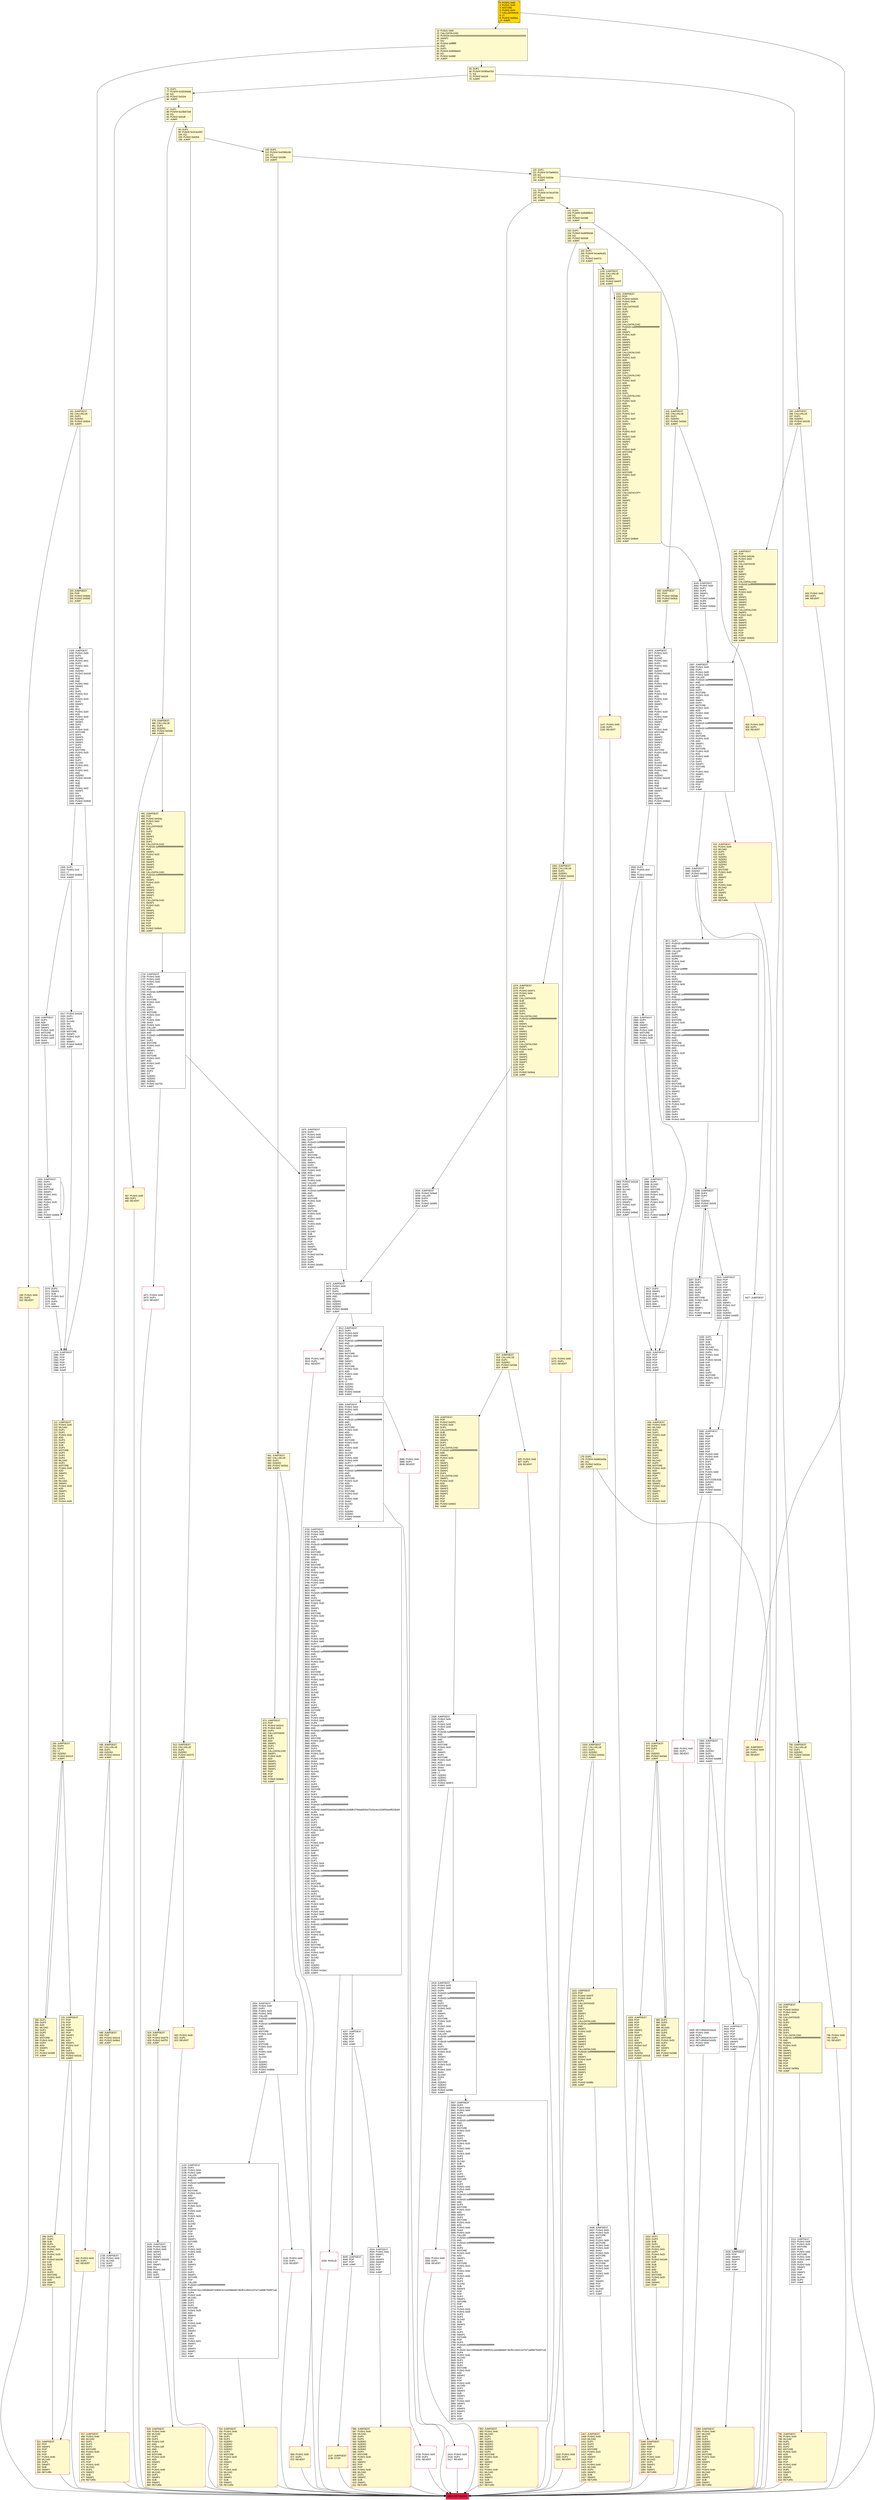 digraph G {
bgcolor=transparent rankdir=UD;
node [shape=box style=filled color=black fillcolor=white fontname=arial fontcolor=black];
1587 [label="1587: JUMPDEST\l1588: PUSH1 0x00\l1590: DUP2\l1591: PUSH1 0x05\l1593: PUSH1 0x00\l1595: CALLER\l1596: PUSH20 0xffffffffffffffffffffffffffffffffffffffff\l1617: AND\l1618: PUSH20 0xffffffffffffffffffffffffffffffffffffffff\l1639: AND\l1640: DUP2\l1641: MSTORE\l1642: PUSH1 0x20\l1644: ADD\l1645: SWAP1\l1646: DUP2\l1647: MSTORE\l1648: PUSH1 0x20\l1650: ADD\l1651: PUSH1 0x00\l1653: SHA3\l1654: PUSH1 0x00\l1656: DUP6\l1657: PUSH20 0xffffffffffffffffffffffffffffffffffffffff\l1678: AND\l1679: PUSH20 0xffffffffffffffffffffffffffffffffffffffff\l1700: AND\l1701: DUP2\l1702: MSTORE\l1703: PUSH1 0x20\l1705: ADD\l1706: SWAP1\l1707: DUP2\l1708: MSTORE\l1709: PUSH1 0x20\l1711: ADD\l1712: PUSH1 0x00\l1714: SHA3\l1715: DUP2\l1716: SWAP1\l1717: SSTORE\l1718: POP\l1719: PUSH1 0x01\l1721: SWAP1\l1722: POP\l1723: SWAP3\l1724: SWAP2\l1725: POP\l1726: POP\l1727: JUMP\l" ];
3335 [label="3335: DUP1\l3336: DUP3\l3337: SUB\l3338: DUP1\l3339: MLOAD\l3340: PUSH1 0x01\l3342: DUP4\l3343: PUSH1 0x20\l3345: SUB\l3346: PUSH2 0x0100\l3349: EXP\l3350: SUB\l3351: NOT\l3352: AND\l3353: DUP2\l3354: MSTORE\l3355: PUSH1 0x20\l3357: ADD\l3358: SWAP2\l3359: POP\l" ];
203 [label="203: JUMPDEST\l204: POP\l205: PUSH2 0x00d4\l208: PUSH2 0x0595\l211: JUMP\l" fillcolor=lemonchiffon ];
258 [label="258: DUP1\l259: DUP3\l260: ADD\l261: MLOAD\l262: DUP2\l263: DUP5\l264: ADD\l265: MSTORE\l266: PUSH1 0x20\l268: DUP2\l269: ADD\l270: SWAP1\l271: POP\l272: PUSH2 0x00f9\l275: JUMP\l" fillcolor=lemonchiffon ];
3508 [label="3508: PUSH1 0x00\l3510: DUP1\l3511: REVERT\l" shape=Msquare color=crimson ];
3473 [label="3473: JUMPDEST\l3474: PUSH1 0x00\l3476: DUP1\l3477: DUP4\l3478: PUSH20 0xffffffffffffffffffffffffffffffffffffffff\l3499: AND\l3500: EQ\l3501: ISZERO\l3502: ISZERO\l3503: ISZERO\l3504: PUSH2 0x0db8\l3507: JUMPI\l" ];
1536 [label="1536: JUMPDEST\l1537: DUP3\l1538: ADD\l1539: SWAP2\l1540: SWAP1\l1541: PUSH1 0x00\l1543: MSTORE\l1544: PUSH1 0x20\l1546: PUSH1 0x00\l1548: SHA3\l1549: SWAP1\l" ];
1570 [label="1570: DUP3\l1571: SWAP1\l1572: SUB\l1573: PUSH1 0x1f\l1575: AND\l1576: DUP3\l1577: ADD\l1578: SWAP2\l" ];
939 [label="939: JUMPDEST\l940: PUSH1 0x40\l942: MLOAD\l943: DUP1\l944: DUP1\l945: PUSH1 0x20\l947: ADD\l948: DUP3\l949: DUP2\l950: SUB\l951: DUP3\l952: MSTORE\l953: DUP4\l954: DUP2\l955: DUP2\l956: MLOAD\l957: DUP2\l958: MSTORE\l959: PUSH1 0x20\l961: ADD\l962: SWAP2\l963: POP\l964: DUP1\l965: MLOAD\l966: SWAP1\l967: PUSH1 0x20\l969: ADD\l970: SWAP1\l971: DUP1\l972: DUP4\l973: DUP4\l974: PUSH1 0x00\l" fillcolor=lemonchiffon ];
3436 [label="3436: JUMPDEST\l3437: PUSH1 0x05\l3439: PUSH1 0x20\l3441: MSTORE\l3442: DUP2\l3443: PUSH1 0x00\l3445: MSTORE\l3446: PUSH1 0x40\l3448: PUSH1 0x00\l3450: SHA3\l3451: PUSH1 0x20\l3453: MSTORE\l3454: DUP1\l3455: PUSH1 0x00\l3457: MSTORE\l3458: PUSH1 0x40\l3460: PUSH1 0x00\l3462: SHA3\l3463: PUSH1 0x00\l3465: SWAP2\l3466: POP\l3467: SWAP2\l3468: POP\l3469: POP\l3470: SLOAD\l3471: DUP2\l3472: JUMP\l" ];
3360 [label="3360: JUMPDEST\l3361: POP\l3362: SWAP6\l3363: POP\l3364: POP\l3365: POP\l3366: POP\l3367: POP\l3368: POP\l3369: PUSH1 0x00\l3371: PUSH1 0x40\l3373: MLOAD\l3374: DUP1\l3375: DUP4\l3376: SUB\l3377: DUP2\l3378: PUSH1 0x00\l3380: DUP8\l3381: DUP1\l3382: EXTCODESIZE\l3383: ISZERO\l3384: DUP1\l3385: ISZERO\l3386: PUSH2 0x0d42\l3389: JUMPI\l" ];
444 [label="444: PUSH1 0x00\l446: DUP1\l447: REVERT\l" fillcolor=lemonchiffon shape=Msquare color=crimson ];
1579 [label="1579: JUMPDEST\l1580: POP\l1581: POP\l1582: POP\l1583: POP\l1584: POP\l1585: DUP2\l1586: JUMP\l" ];
1509 [label="1509: DUP1\l1510: PUSH1 0x1f\l1512: LT\l1513: PUSH2 0x0600\l1516: JUMPI\l" ];
3414 [label="3414: JUMPDEST\l3415: POP\l3416: POP\l3417: POP\l3418: POP\l3419: PUSH1 0x01\l3421: SWAP2\l3422: POP\l3423: PUSH2 0x0d64\l3426: JUMP\l" ];
4256 [label="4256: INVALID\l" shape=Msquare color=crimson ];
296 [label="296: DUP1\l297: DUP3\l298: SUB\l299: DUP1\l300: MLOAD\l301: PUSH1 0x01\l303: DUP4\l304: PUSH1 0x20\l306: SUB\l307: PUSH2 0x0100\l310: EXP\l311: SUB\l312: NOT\l313: AND\l314: DUP2\l315: MSTORE\l316: PUSH1 0x20\l318: ADD\l319: SWAP2\l320: POP\l" fillcolor=lemonchiffon ];
3065 [label="3065: JUMPDEST\l3066: ISZERO\l3067: PUSH2 0x0d63\l3070: JUMPI\l" ];
2997 [label="2997: JUMPDEST\l2998: DUP2\l2999: SLOAD\l3000: DUP2\l3001: MSTORE\l3002: SWAP1\l3003: PUSH1 0x01\l3005: ADD\l3006: SWAP1\l3007: PUSH1 0x20\l3009: ADD\l3010: DUP1\l3011: DUP4\l3012: GT\l3013: PUSH2 0x0bb5\l3016: JUMPI\l" ];
3728 [label="3728: PUSH1 0x00\l3730: DUP1\l3731: REVERT\l" shape=Msquare color=crimson ];
1310 [label="1310: JUMPDEST\l1311: CALLVALUE\l1312: DUP1\l1313: ISZERO\l1314: PUSH2 0x052a\l1317: JUMPI\l" fillcolor=lemonchiffon ];
191 [label="191: JUMPDEST\l192: CALLVALUE\l193: DUP1\l194: ISZERO\l195: PUSH2 0x00cb\l198: JUMPI\l" fillcolor=lemonchiffon ];
985 [label="985: DUP1\l986: DUP3\l987: ADD\l988: MLOAD\l989: DUP2\l990: DUP5\l991: ADD\l992: MSTORE\l993: PUSH1 0x20\l995: DUP2\l996: ADD\l997: SWAP1\l998: POP\l999: PUSH2 0x03d0\l1002: JUMP\l" fillcolor=lemonchiffon ];
1284 [label="1284: JUMPDEST\l1285: PUSH1 0x40\l1287: MLOAD\l1288: DUP1\l1289: DUP3\l1290: ISZERO\l1291: ISZERO\l1292: ISZERO\l1293: ISZERO\l1294: DUP2\l1295: MSTORE\l1296: PUSH1 0x20\l1298: ADD\l1299: SWAP2\l1300: POP\l1301: POP\l1302: PUSH1 0x40\l1304: MLOAD\l1305: DUP1\l1306: SWAP2\l1307: SUB\l1308: SWAP1\l1309: RETURN\l" fillcolor=lemonchiffon shape=Msquare color=crimson ];
669 [label="669: PUSH1 0x00\l671: DUP1\l672: REVERT\l" fillcolor=lemonchiffon shape=Msquare color=crimson ];
276 [label="276: JUMPDEST\l277: POP\l278: POP\l279: POP\l280: POP\l281: SWAP1\l282: POP\l283: SWAP1\l284: DUP2\l285: ADD\l286: SWAP1\l287: PUSH1 0x1f\l289: AND\l290: DUP1\l291: ISZERO\l292: PUSH2 0x0141\l295: JUMPI\l" fillcolor=lemonchiffon ];
926 [label="926: PUSH1 0x00\l928: DUP1\l929: REVERT\l" fillcolor=lemonchiffon shape=Msquare color=crimson ];
335 [label="335: JUMPDEST\l336: CALLVALUE\l337: DUP1\l338: ISZERO\l339: PUSH2 0x015b\l342: JUMPI\l" fillcolor=lemonchiffon ];
892 [label="892: JUMPDEST\l893: PUSH1 0x40\l895: MLOAD\l896: DUP1\l897: DUP3\l898: ISZERO\l899: ISZERO\l900: ISZERO\l901: ISZERO\l902: DUP2\l903: MSTORE\l904: PUSH1 0x20\l906: ADD\l907: SWAP2\l908: POP\l909: POP\l910: PUSH1 0x40\l912: MLOAD\l913: DUP1\l914: SWAP2\l915: SUB\l916: SWAP1\l917: RETURN\l" fillcolor=lemonchiffon shape=Msquare color=crimson ];
738 [label="738: PUSH1 0x00\l740: DUP1\l741: REVERT\l" fillcolor=lemonchiffon shape=Msquare color=crimson ];
487 [label="487: PUSH1 0x00\l489: DUP1\l490: REVERT\l" fillcolor=lemonchiffon shape=Msquare color=crimson ];
164 [label="164: DUP1\l165: PUSH4 0xcae9ca51\l170: EQ\l171: PUSH2 0x0473\l174: JUMPI\l" fillcolor=lemonchiffon ];
3732 [label="3732: JUMPDEST\l3733: PUSH1 0x04\l3735: PUSH1 0x00\l3737: DUP5\l3738: PUSH20 0xffffffffffffffffffffffffffffffffffffffff\l3759: AND\l3760: PUSH20 0xffffffffffffffffffffffffffffffffffffffff\l3781: AND\l3782: DUP2\l3783: MSTORE\l3784: PUSH1 0x20\l3786: ADD\l3787: SWAP1\l3788: DUP2\l3789: MSTORE\l3790: PUSH1 0x20\l3792: ADD\l3793: PUSH1 0x00\l3795: SHA3\l3796: SLOAD\l3797: PUSH1 0x04\l3799: PUSH1 0x00\l3801: DUP7\l3802: PUSH20 0xffffffffffffffffffffffffffffffffffffffff\l3823: AND\l3824: PUSH20 0xffffffffffffffffffffffffffffffffffffffff\l3845: AND\l3846: DUP2\l3847: MSTORE\l3848: PUSH1 0x20\l3850: ADD\l3851: SWAP1\l3852: DUP2\l3853: MSTORE\l3854: PUSH1 0x20\l3856: ADD\l3857: PUSH1 0x00\l3859: SHA3\l3860: SLOAD\l3861: ADD\l3862: SWAP1\l3863: POP\l3864: DUP2\l3865: PUSH1 0x04\l3867: PUSH1 0x00\l3869: DUP7\l3870: PUSH20 0xffffffffffffffffffffffffffffffffffffffff\l3891: AND\l3892: PUSH20 0xffffffffffffffffffffffffffffffffffffffff\l3913: AND\l3914: DUP2\l3915: MSTORE\l3916: PUSH1 0x20\l3918: ADD\l3919: SWAP1\l3920: DUP2\l3921: MSTORE\l3922: PUSH1 0x20\l3924: ADD\l3925: PUSH1 0x00\l3927: SHA3\l3928: PUSH1 0x00\l3930: DUP3\l3931: DUP3\l3932: SLOAD\l3933: SUB\l3934: SWAP3\l3935: POP\l3936: POP\l3937: DUP2\l3938: SWAP1\l3939: SSTORE\l3940: POP\l3941: DUP2\l3942: PUSH1 0x04\l3944: PUSH1 0x00\l3946: DUP6\l3947: PUSH20 0xffffffffffffffffffffffffffffffffffffffff\l3968: AND\l3969: PUSH20 0xffffffffffffffffffffffffffffffffffffffff\l3990: AND\l3991: DUP2\l3992: MSTORE\l3993: PUSH1 0x20\l3995: ADD\l3996: SWAP1\l3997: DUP2\l3998: MSTORE\l3999: PUSH1 0x20\l4001: ADD\l4002: PUSH1 0x00\l4004: SHA3\l4005: PUSH1 0x00\l4007: DUP3\l4008: DUP3\l4009: SLOAD\l4010: ADD\l4011: SWAP3\l4012: POP\l4013: POP\l4014: DUP2\l4015: SWAP1\l4016: SSTORE\l4017: POP\l4018: DUP3\l4019: PUSH20 0xffffffffffffffffffffffffffffffffffffffff\l4040: AND\l4041: DUP5\l4042: PUSH20 0xffffffffffffffffffffffffffffffffffffffff\l4063: AND\l4064: PUSH32 0xddf252ad1be2c89b69c2b068fc378daa952ba7f163c4a11628f55a4df523b3ef\l4097: DUP5\l4098: PUSH1 0x40\l4100: MLOAD\l4101: DUP1\l4102: DUP3\l4103: DUP2\l4104: MSTORE\l4105: PUSH1 0x20\l4107: ADD\l4108: SWAP2\l4109: POP\l4110: POP\l4111: PUSH1 0x40\l4113: MLOAD\l4114: DUP1\l4115: SWAP2\l4116: SUB\l4117: SWAP1\l4118: LOG3\l4119: DUP1\l4120: PUSH1 0x04\l4122: PUSH1 0x00\l4124: DUP6\l4125: PUSH20 0xffffffffffffffffffffffffffffffffffffffff\l4146: AND\l4147: PUSH20 0xffffffffffffffffffffffffffffffffffffffff\l4168: AND\l4169: DUP2\l4170: MSTORE\l4171: PUSH1 0x20\l4173: ADD\l4174: SWAP1\l4175: DUP2\l4176: MSTORE\l4177: PUSH1 0x20\l4179: ADD\l4180: PUSH1 0x00\l4182: SHA3\l4183: SLOAD\l4184: PUSH1 0x04\l4186: PUSH1 0x00\l4188: DUP8\l4189: PUSH20 0xffffffffffffffffffffffffffffffffffffffff\l4210: AND\l4211: PUSH20 0xffffffffffffffffffffffffffffffffffffffff\l4232: AND\l4233: DUP2\l4234: MSTORE\l4235: PUSH1 0x20\l4237: ADD\l4238: SWAP1\l4239: DUP2\l4240: MSTORE\l4241: PUSH1 0x20\l4243: ADD\l4244: PUSH1 0x00\l4246: SHA3\l4247: SLOAD\l4248: ADD\l4249: EQ\l4250: ISZERO\l4251: ISZERO\l4252: PUSH2 0x10a1\l4255: JUMPI\l" ];
930 [label="930: JUMPDEST\l931: POP\l932: PUSH2 0x03ab\l935: PUSH2 0x0b3c\l938: JUMP\l" fillcolor=lemonchiffon ];
2338 [label="2338: JUMPDEST\l2339: PUSH1 0x00\l2341: DUP2\l2342: PUSH1 0x04\l2344: PUSH1 0x00\l2346: DUP6\l2347: PUSH20 0xffffffffffffffffffffffffffffffffffffffff\l2368: AND\l2369: PUSH20 0xffffffffffffffffffffffffffffffffffffffff\l2390: AND\l2391: DUP2\l2392: MSTORE\l2393: PUSH1 0x20\l2395: ADD\l2396: SWAP1\l2397: DUP2\l2398: MSTORE\l2399: PUSH1 0x20\l2401: ADD\l2402: PUSH1 0x00\l2404: SHA3\l2405: SLOAD\l2406: LT\l2407: ISZERO\l2408: ISZERO\l2409: ISZERO\l2410: PUSH2 0x0972\l2413: JUMPI\l" ];
131 [label="131: DUP1\l132: PUSH4 0x79cc6790\l137: EQ\l138: PUSH2 0x0331\l141: JUMPI\l" fillcolor=lemonchiffon ];
2134 [label="2134: JUMPDEST\l2135: DUP2\l2136: PUSH1 0x04\l2138: PUSH1 0x00\l2140: CALLER\l2141: PUSH20 0xffffffffffffffffffffffffffffffffffffffff\l2162: AND\l2163: PUSH20 0xffffffffffffffffffffffffffffffffffffffff\l2184: AND\l2185: DUP2\l2186: MSTORE\l2187: PUSH1 0x20\l2189: ADD\l2190: SWAP1\l2191: DUP2\l2192: MSTORE\l2193: PUSH1 0x20\l2195: ADD\l2196: PUSH1 0x00\l2198: SHA3\l2199: PUSH1 0x00\l2201: DUP3\l2202: DUP3\l2203: SLOAD\l2204: SUB\l2205: SWAP3\l2206: POP\l2207: POP\l2208: DUP2\l2209: SWAP1\l2210: SSTORE\l2211: POP\l2212: DUP2\l2213: PUSH1 0x03\l2215: PUSH1 0x00\l2217: DUP3\l2218: DUP3\l2219: SLOAD\l2220: SUB\l2221: SWAP3\l2222: POP\l2223: POP\l2224: DUP2\l2225: SWAP1\l2226: SSTORE\l2227: POP\l2228: CALLER\l2229: PUSH20 0xffffffffffffffffffffffffffffffffffffffff\l2250: AND\l2251: PUSH32 0xcc16f5dbb4873280815c1ee09dbd06736cffcc184412cf7a71a0fdb75d397ca5\l2284: DUP4\l2285: PUSH1 0x40\l2287: MLOAD\l2288: DUP1\l2289: DUP3\l2290: DUP2\l2291: MSTORE\l2292: PUSH1 0x20\l2294: ADD\l2295: SWAP2\l2296: POP\l2297: POP\l2298: PUSH1 0x40\l2300: MLOAD\l2301: DUP1\l2302: SWAP2\l2303: SUB\l2304: SWAP1\l2305: LOG2\l2306: PUSH1 0x01\l2308: SWAP1\l2309: POP\l2310: SWAP2\l2311: SWAP1\l2312: POP\l2313: JUMP\l" ];
491 [label="491: JUMPDEST\l492: POP\l493: PUSH2 0x024a\l496: PUSH1 0x04\l498: DUP1\l499: CALLDATASIZE\l500: SUB\l501: DUP2\l502: ADD\l503: SWAP1\l504: DUP1\l505: DUP1\l506: CALLDATALOAD\l507: PUSH20 0xffffffffffffffffffffffffffffffffffffffff\l528: AND\l529: SWAP1\l530: PUSH1 0x20\l532: ADD\l533: SWAP1\l534: SWAP3\l535: SWAP2\l536: SWAP1\l537: DUP1\l538: CALLDATALOAD\l539: PUSH20 0xffffffffffffffffffffffffffffffffffffffff\l560: AND\l561: SWAP1\l562: PUSH1 0x20\l564: ADD\l565: SWAP1\l566: SWAP3\l567: SWAP2\l568: SWAP1\l569: DUP1\l570: CALLDATALOAD\l571: SWAP1\l572: PUSH1 0x20\l574: ADD\l575: SWAP1\l576: SWAP3\l577: SWAP2\l578: SWAP1\l579: POP\l580: POP\l581: POP\l582: PUSH2 0x06c6\l585: JUMP\l" fillcolor=lemonchiffon ];
2956 [label="2956: DUP1\l2957: PUSH1 0x1f\l2959: LT\l2960: PUSH2 0x0ba7\l2963: JUMPI\l" ];
976 [label="976: JUMPDEST\l977: DUP4\l978: DUP2\l979: LT\l980: ISZERO\l981: PUSH2 0x03eb\l984: JUMPI\l" fillcolor=lemonchiffon ];
1074 [label="1074: JUMPDEST\l1075: POP\l1076: PUSH2 0x0471\l1079: PUSH1 0x04\l1081: DUP1\l1082: CALLDATASIZE\l1083: SUB\l1084: DUP2\l1085: ADD\l1086: SWAP1\l1087: DUP1\l1088: DUP1\l1089: CALLDATALOAD\l1090: PUSH20 0xffffffffffffffffffffffffffffffffffffffff\l1111: AND\l1112: SWAP1\l1113: PUSH1 0x20\l1115: ADD\l1116: SWAP1\l1117: SWAP3\l1118: SWAP2\l1119: SWAP1\l1120: DUP1\l1121: CALLDATALOAD\l1122: SWAP1\l1123: PUSH1 0x20\l1125: ADD\l1126: SWAP1\l1127: SWAP3\l1128: SWAP2\l1129: SWAP1\l1130: POP\l1131: POP\l1132: POP\l1133: PUSH2 0x0bda\l1136: JUMP\l" fillcolor=lemonchiffon ];
3405 [label="3405: RETURNDATASIZE\l3406: PUSH1 0x00\l3408: DUP1\l3409: RETURNDATACOPY\l3410: RETURNDATASIZE\l3411: PUSH1 0x00\l3413: REVERT\l" shape=Msquare color=crimson ];
2553 [label="2553: PUSH1 0x00\l2555: DUP1\l2556: REVERT\l" shape=Msquare color=crimson ];
76 [label="76: DUP1\l77: PUSH4 0x18160ddd\l82: EQ\l83: PUSH2 0x01b4\l86: JUMPI\l" fillcolor=lemonchiffon ];
2054 [label="2054: JUMPDEST\l2055: PUSH1 0x00\l2057: DUP2\l2058: PUSH1 0x04\l2060: PUSH1 0x00\l2062: CALLER\l2063: PUSH20 0xffffffffffffffffffffffffffffffffffffffff\l2084: AND\l2085: PUSH20 0xffffffffffffffffffffffffffffffffffffffff\l2106: AND\l2107: DUP2\l2108: MSTORE\l2109: PUSH1 0x20\l2111: ADD\l2112: SWAP1\l2113: DUP2\l2114: MSTORE\l2115: PUSH1 0x20\l2117: ADD\l2118: PUSH1 0x00\l2120: SHA3\l2121: SLOAD\l2122: LT\l2123: ISZERO\l2124: ISZERO\l2125: ISZERO\l2126: PUSH2 0x0856\l2129: JUMPI\l" ];
1151 [label="1151: JUMPDEST\l1152: POP\l1153: PUSH2 0x0504\l1156: PUSH1 0x04\l1158: DUP1\l1159: CALLDATASIZE\l1160: SUB\l1161: DUP2\l1162: ADD\l1163: SWAP1\l1164: DUP1\l1165: DUP1\l1166: CALLDATALOAD\l1167: PUSH20 0xffffffffffffffffffffffffffffffffffffffff\l1188: AND\l1189: SWAP1\l1190: PUSH1 0x20\l1192: ADD\l1193: SWAP1\l1194: SWAP3\l1195: SWAP2\l1196: SWAP1\l1197: DUP1\l1198: CALLDATALOAD\l1199: SWAP1\l1200: PUSH1 0x20\l1202: ADD\l1203: SWAP1\l1204: SWAP3\l1205: SWAP2\l1206: SWAP1\l1207: DUP1\l1208: CALLDATALOAD\l1209: SWAP1\l1210: PUSH1 0x20\l1212: ADD\l1213: SWAP1\l1214: DUP3\l1215: ADD\l1216: DUP1\l1217: CALLDATALOAD\l1218: SWAP1\l1219: PUSH1 0x20\l1221: ADD\l1222: SWAP1\l1223: DUP1\l1224: DUP1\l1225: PUSH1 0x1f\l1227: ADD\l1228: PUSH1 0x20\l1230: DUP1\l1231: SWAP2\l1232: DIV\l1233: MUL\l1234: PUSH1 0x20\l1236: ADD\l1237: PUSH1 0x40\l1239: MLOAD\l1240: SWAP1\l1241: DUP2\l1242: ADD\l1243: PUSH1 0x40\l1245: MSTORE\l1246: DUP1\l1247: SWAP4\l1248: SWAP3\l1249: SWAP2\l1250: SWAP1\l1251: DUP2\l1252: DUP2\l1253: MSTORE\l1254: PUSH1 0x20\l1256: ADD\l1257: DUP4\l1258: DUP4\l1259: DUP1\l1260: DUP3\l1261: DUP5\l1262: CALLDATACOPY\l1263: DUP3\l1264: ADD\l1265: SWAP2\l1266: POP\l1267: POP\l1268: POP\l1269: POP\l1270: POP\l1271: POP\l1272: SWAP2\l1273: SWAP3\l1274: SWAP2\l1275: SWAP3\l1276: SWAP1\l1277: POP\l1278: POP\l1279: POP\l1280: PUSH2 0x0be9\l1283: JUMP\l" fillcolor=lemonchiffon ];
3512 [label="3512: JUMPDEST\l3513: DUP2\l3514: PUSH1 0x04\l3516: PUSH1 0x00\l3518: DUP7\l3519: PUSH20 0xffffffffffffffffffffffffffffffffffffffff\l3540: AND\l3541: PUSH20 0xffffffffffffffffffffffffffffffffffffffff\l3562: AND\l3563: DUP2\l3564: MSTORE\l3565: PUSH1 0x20\l3567: ADD\l3568: SWAP1\l3569: DUP2\l3570: MSTORE\l3571: PUSH1 0x20\l3573: ADD\l3574: PUSH1 0x00\l3576: SHA3\l3577: SLOAD\l3578: LT\l3579: ISZERO\l3580: ISZERO\l3581: ISZERO\l3582: PUSH2 0x0e06\l3585: JUMPI\l" ];
3315 [label="3315: JUMPDEST\l3316: POP\l3317: POP\l3318: POP\l3319: POP\l3320: SWAP1\l3321: POP\l3322: SWAP1\l3323: DUP2\l3324: ADD\l3325: SWAP1\l3326: PUSH1 0x1f\l3328: AND\l3329: DUP1\l3330: ISZERO\l3331: PUSH2 0x0d20\l3334: JUMPI\l" ];
142 [label="142: DUP1\l143: PUSH4 0x95d89b41\l148: EQ\l149: PUSH2 0x0396\l152: JUMPI\l" fillcolor=lemonchiffon ];
212 [label="212: JUMPDEST\l213: PUSH1 0x40\l215: MLOAD\l216: DUP1\l217: DUP1\l218: PUSH1 0x20\l220: ADD\l221: DUP3\l222: DUP2\l223: SUB\l224: DUP3\l225: MSTORE\l226: DUP4\l227: DUP2\l228: DUP2\l229: MLOAD\l230: DUP2\l231: MSTORE\l232: PUSH1 0x20\l234: ADD\l235: SWAP2\l236: POP\l237: DUP1\l238: MLOAD\l239: SWAP1\l240: PUSH1 0x20\l242: ADD\l243: SWAP1\l244: DUP1\l245: DUP4\l246: DUP4\l247: PUSH1 0x00\l" fillcolor=lemonchiffon ];
199 [label="199: PUSH1 0x00\l201: DUP1\l202: REVERT\l" fillcolor=lemonchiffon shape=Msquare color=crimson ];
1728 [label="1728: JUMPDEST\l1729: PUSH1 0x03\l1731: SLOAD\l1732: DUP2\l1733: JUMP\l" ];
120 [label="120: DUP1\l121: PUSH4 0x70a08231\l126: EQ\l127: PUSH2 0x02da\l130: JUMPI\l" fillcolor=lemonchiffon ];
1429 [label="1429: JUMPDEST\l1430: PUSH1 0x00\l1432: DUP1\l1433: SLOAD\l1434: PUSH1 0x01\l1436: DUP2\l1437: PUSH1 0x01\l1439: AND\l1440: ISZERO\l1441: PUSH2 0x0100\l1444: MUL\l1445: SUB\l1446: AND\l1447: PUSH1 0x02\l1449: SWAP1\l1450: DIV\l1451: DUP1\l1452: PUSH1 0x1f\l1454: ADD\l1455: PUSH1 0x20\l1457: DUP1\l1458: SWAP2\l1459: DIV\l1460: MUL\l1461: PUSH1 0x20\l1463: ADD\l1464: PUSH1 0x40\l1466: MLOAD\l1467: SWAP1\l1468: DUP2\l1469: ADD\l1470: PUSH1 0x40\l1472: MSTORE\l1473: DUP1\l1474: SWAP3\l1475: SWAP2\l1476: SWAP1\l1477: DUP2\l1478: DUP2\l1479: MSTORE\l1480: PUSH1 0x20\l1482: ADD\l1483: DUP3\l1484: DUP1\l1485: SLOAD\l1486: PUSH1 0x01\l1488: DUP2\l1489: PUSH1 0x01\l1491: AND\l1492: ISZERO\l1493: PUSH2 0x0100\l1496: MUL\l1497: SUB\l1498: AND\l1499: PUSH1 0x02\l1501: SWAP1\l1502: DIV\l1503: DUP1\l1504: ISZERO\l1505: PUSH2 0x062b\l1508: JUMPI\l" ];
436 [label="436: JUMPDEST\l437: CALLVALUE\l438: DUP1\l439: ISZERO\l440: PUSH2 0x01c0\l443: JUMPI\l" fillcolor=lemonchiffon ];
448 [label="448: JUMPDEST\l449: POP\l450: PUSH2 0x01c9\l453: PUSH2 0x06c0\l456: JUMP\l" fillcolor=lemonchiffon ];
1139 [label="1139: JUMPDEST\l1140: CALLVALUE\l1141: DUP1\l1142: ISZERO\l1143: PUSH2 0x047f\l1146: JUMPI\l" fillcolor=lemonchiffon ];
586 [label="586: JUMPDEST\l587: PUSH1 0x40\l589: MLOAD\l590: DUP1\l591: DUP3\l592: ISZERO\l593: ISZERO\l594: ISZERO\l595: ISZERO\l596: DUP2\l597: MSTORE\l598: PUSH1 0x20\l600: ADD\l601: SWAP2\l602: POP\l603: POP\l604: PUSH1 0x40\l606: MLOAD\l607: DUP1\l608: SWAP2\l609: SUB\l610: SWAP1\l611: RETURN\l" fillcolor=lemonchiffon shape=Msquare color=crimson ];
742 [label="742: JUMPDEST\l743: POP\l744: PUSH2 0x031b\l747: PUSH1 0x04\l749: DUP1\l750: CALLDATASIZE\l751: SUB\l752: DUP2\l753: ADD\l754: SWAP1\l755: DUP1\l756: DUP1\l757: CALLDATALOAD\l758: PUSH20 0xffffffffffffffffffffffffffffffffffffffff\l779: AND\l780: SWAP1\l781: PUSH1 0x20\l783: ADD\l784: SWAP1\l785: SWAP3\l786: SWAP2\l787: SWAP1\l788: POP\l789: POP\l790: POP\l791: PUSH2 0x090a\l794: JUMP\l" fillcolor=lemonchiffon ];
1550 [label="1550: JUMPDEST\l1551: DUP2\l1552: SLOAD\l1553: DUP2\l1554: MSTORE\l1555: SWAP1\l1556: PUSH1 0x01\l1558: ADD\l1559: SWAP1\l1560: PUSH1 0x20\l1562: ADD\l1563: DUP1\l1564: DUP4\l1565: GT\l1566: PUSH2 0x060e\l1569: JUMPI\l" ];
457 [label="457: JUMPDEST\l458: PUSH1 0x40\l460: MLOAD\l461: DUP1\l462: DUP3\l463: DUP2\l464: MSTORE\l465: PUSH1 0x20\l467: ADD\l468: SWAP2\l469: POP\l470: POP\l471: PUSH1 0x40\l473: MLOAD\l474: DUP1\l475: SWAP2\l476: SUB\l477: SWAP1\l478: RETURN\l" fillcolor=lemonchiffon shape=Msquare color=crimson ];
3297 [label="3297: DUP1\l3298: DUP3\l3299: ADD\l3300: MLOAD\l3301: DUP2\l3302: DUP5\l3303: ADD\l3304: MSTORE\l3305: PUSH1 0x20\l3307: DUP2\l3308: ADD\l3309: SWAP1\l3310: POP\l3311: PUSH2 0x0cd8\l3314: JUMP\l" ];
1048 [label="1048: JUMPDEST\l1049: POP\l1050: SWAP3\l1051: POP\l1052: POP\l1053: POP\l1054: PUSH1 0x40\l1056: MLOAD\l1057: DUP1\l1058: SWAP2\l1059: SUB\l1060: SWAP1\l1061: RETURN\l" fillcolor=lemonchiffon shape=Msquare color=crimson ];
2418 [label="2418: JUMPDEST\l2419: PUSH1 0x05\l2421: PUSH1 0x00\l2423: DUP5\l2424: PUSH20 0xffffffffffffffffffffffffffffffffffffffff\l2445: AND\l2446: PUSH20 0xffffffffffffffffffffffffffffffffffffffff\l2467: AND\l2468: DUP2\l2469: MSTORE\l2470: PUSH1 0x20\l2472: ADD\l2473: SWAP1\l2474: DUP2\l2475: MSTORE\l2476: PUSH1 0x20\l2478: ADD\l2479: PUSH1 0x00\l2481: SHA3\l2482: PUSH1 0x00\l2484: CALLER\l2485: PUSH20 0xffffffffffffffffffffffffffffffffffffffff\l2506: AND\l2507: PUSH20 0xffffffffffffffffffffffffffffffffffffffff\l2528: AND\l2529: DUP2\l2530: MSTORE\l2531: PUSH1 0x20\l2533: ADD\l2534: SWAP1\l2535: DUP2\l2536: MSTORE\l2537: PUSH1 0x20\l2539: ADD\l2540: PUSH1 0x00\l2542: SHA3\l2543: SLOAD\l2544: DUP3\l2545: GT\l2546: ISZERO\l2547: ISZERO\l2548: ISZERO\l2549: PUSH2 0x09fd\l2552: JUMPI\l" ];
1318 [label="1318: PUSH1 0x00\l1320: DUP1\l1321: REVERT\l" fillcolor=lemonchiffon shape=Msquare color=crimson ];
3590 [label="3590: JUMPDEST\l3591: PUSH1 0x04\l3593: PUSH1 0x00\l3595: DUP5\l3596: PUSH20 0xffffffffffffffffffffffffffffffffffffffff\l3617: AND\l3618: PUSH20 0xffffffffffffffffffffffffffffffffffffffff\l3639: AND\l3640: DUP2\l3641: MSTORE\l3642: PUSH1 0x20\l3644: ADD\l3645: SWAP1\l3646: DUP2\l3647: MSTORE\l3648: PUSH1 0x20\l3650: ADD\l3651: PUSH1 0x00\l3653: SHA3\l3654: SLOAD\l3655: DUP3\l3656: PUSH1 0x04\l3658: PUSH1 0x00\l3660: DUP7\l3661: PUSH20 0xffffffffffffffffffffffffffffffffffffffff\l3682: AND\l3683: PUSH20 0xffffffffffffffffffffffffffffffffffffffff\l3704: AND\l3705: DUP2\l3706: MSTORE\l3707: PUSH1 0x20\l3709: ADD\l3710: SWAP1\l3711: DUP2\l3712: MSTORE\l3713: PUSH1 0x20\l3715: ADD\l3716: PUSH1 0x00\l3718: SHA3\l3719: SLOAD\l3720: ADD\l3721: GT\l3722: ISZERO\l3723: ISZERO\l3724: PUSH2 0x0e94\l3727: JUMPI\l" ];
479 [label="479: JUMPDEST\l480: CALLVALUE\l481: DUP1\l482: ISZERO\l483: PUSH2 0x01eb\l486: JUMPI\l" fillcolor=lemonchiffon ];
347 [label="347: JUMPDEST\l348: POP\l349: PUSH2 0x019a\l352: PUSH1 0x04\l354: DUP1\l355: CALLDATASIZE\l356: SUB\l357: DUP2\l358: ADD\l359: SWAP1\l360: DUP1\l361: DUP1\l362: CALLDATALOAD\l363: PUSH20 0xffffffffffffffffffffffffffffffffffffffff\l384: AND\l385: SWAP1\l386: PUSH1 0x20\l388: ADD\l389: SWAP1\l390: SWAP3\l391: SWAP2\l392: SWAP1\l393: DUP1\l394: CALLDATALOAD\l395: SWAP1\l396: PUSH1 0x20\l398: ADD\l399: SWAP1\l400: SWAP3\l401: SWAP2\l402: SWAP1\l403: POP\l404: POP\l405: POP\l406: PUSH2 0x0633\l409: JUMP\l" fillcolor=lemonchiffon ];
3394 [label="3394: JUMPDEST\l3395: POP\l3396: GAS\l3397: CALL\l3398: ISZERO\l3399: DUP1\l3400: ISZERO\l3401: PUSH2 0x0d56\l3404: JUMPI\l" ];
829 [label="829: JUMPDEST\l830: POP\l831: PUSH2 0x037c\l834: PUSH1 0x04\l836: DUP1\l837: CALLDATASIZE\l838: SUB\l839: DUP2\l840: ADD\l841: SWAP1\l842: DUP1\l843: DUP1\l844: CALLDATALOAD\l845: PUSH20 0xffffffffffffffffffffffffffffffffffffffff\l866: AND\l867: SWAP1\l868: PUSH1 0x20\l870: ADD\l871: SWAP1\l872: SWAP3\l873: SWAP2\l874: SWAP1\l875: DUP1\l876: CALLDATALOAD\l877: SWAP1\l878: PUSH1 0x20\l880: ADD\l881: SWAP1\l882: SWAP3\l883: SWAP2\l884: SWAP1\l885: POP\l886: POP\l887: POP\l888: PUSH2 0x0922\l891: JUMP\l" fillcolor=lemonchiffon ];
1062 [label="1062: JUMPDEST\l1063: CALLVALUE\l1064: DUP1\l1065: ISZERO\l1066: PUSH2 0x0432\l1069: JUMPI\l" fillcolor=lemonchiffon ];
1070 [label="1070: PUSH1 0x00\l1072: DUP1\l1073: REVERT\l" fillcolor=lemonchiffon shape=Msquare color=crimson ];
825 [label="825: PUSH1 0x00\l827: DUP1\l828: REVERT\l" fillcolor=lemonchiffon shape=Msquare color=crimson ];
1322 [label="1322: JUMPDEST\l1323: POP\l1324: PUSH2 0x057f\l1327: PUSH1 0x04\l1329: DUP1\l1330: CALLDATASIZE\l1331: SUB\l1332: DUP2\l1333: ADD\l1334: SWAP1\l1335: DUP1\l1336: DUP1\l1337: CALLDATALOAD\l1338: PUSH20 0xffffffffffffffffffffffffffffffffffffffff\l1359: AND\l1360: SWAP1\l1361: PUSH1 0x20\l1363: ADD\l1364: SWAP1\l1365: SWAP3\l1366: SWAP2\l1367: SWAP1\l1368: DUP1\l1369: CALLDATALOAD\l1370: PUSH20 0xffffffffffffffffffffffffffffffffffffffff\l1391: AND\l1392: SWAP1\l1393: PUSH1 0x20\l1395: ADD\l1396: SWAP1\l1397: SWAP3\l1398: SWAP2\l1399: SWAP1\l1400: POP\l1401: POP\l1402: POP\l1403: PUSH2 0x0d6c\l1406: JUMP\l" fillcolor=lemonchiffon ];
817 [label="817: JUMPDEST\l818: CALLVALUE\l819: DUP1\l820: ISZERO\l821: PUSH2 0x033d\l824: JUMPI\l" fillcolor=lemonchiffon ];
1517 [label="1517: PUSH2 0x0100\l1520: DUP1\l1521: DUP4\l1522: SLOAD\l1523: DIV\l1524: MUL\l1525: DUP4\l1526: MSTORE\l1527: SWAP2\l1528: PUSH1 0x20\l1530: ADD\l1531: SWAP2\l1532: PUSH2 0x062b\l1535: JUMP\l" ];
3390 [label="3390: PUSH1 0x00\l3392: DUP1\l3393: REVERT\l" shape=Msquare color=crimson ];
3586 [label="3586: PUSH1 0x00\l3588: DUP1\l3589: REVERT\l" shape=Msquare color=crimson ];
65 [label="65: DUP1\l66: PUSH4 0x095ea7b3\l71: EQ\l72: PUSH2 0x014f\l75: JUMPI\l" fillcolor=lemonchiffon ];
410 [label="410: JUMPDEST\l411: PUSH1 0x40\l413: MLOAD\l414: DUP1\l415: DUP3\l416: ISZERO\l417: ISZERO\l418: ISZERO\l419: ISZERO\l420: DUP2\l421: MSTORE\l422: PUSH1 0x20\l424: ADD\l425: SWAP2\l426: POP\l427: POP\l428: PUSH1 0x40\l430: MLOAD\l431: DUP1\l432: SWAP2\l433: SUB\l434: SWAP1\l435: RETURN\l" fillcolor=lemonchiffon shape=Msquare color=crimson ];
918 [label="918: JUMPDEST\l919: CALLVALUE\l920: DUP1\l921: ISZERO\l922: PUSH2 0x03a2\l925: JUMPI\l" fillcolor=lemonchiffon ];
4263 [label="4263: EXIT BLOCK\l" fillcolor=crimson ];
1875 [label="1875: JUMPDEST\l1876: DUP2\l1877: PUSH1 0x05\l1879: PUSH1 0x00\l1881: DUP7\l1882: PUSH20 0xffffffffffffffffffffffffffffffffffffffff\l1903: AND\l1904: PUSH20 0xffffffffffffffffffffffffffffffffffffffff\l1925: AND\l1926: DUP2\l1927: MSTORE\l1928: PUSH1 0x20\l1930: ADD\l1931: SWAP1\l1932: DUP2\l1933: MSTORE\l1934: PUSH1 0x20\l1936: ADD\l1937: PUSH1 0x00\l1939: SHA3\l1940: PUSH1 0x00\l1942: CALLER\l1943: PUSH20 0xffffffffffffffffffffffffffffffffffffffff\l1964: AND\l1965: PUSH20 0xffffffffffffffffffffffffffffffffffffffff\l1986: AND\l1987: DUP2\l1988: MSTORE\l1989: PUSH1 0x20\l1991: ADD\l1992: SWAP1\l1993: DUP2\l1994: MSTORE\l1995: PUSH1 0x20\l1997: ADD\l1998: PUSH1 0x00\l2000: SHA3\l2001: PUSH1 0x00\l2003: DUP3\l2004: DUP3\l2005: SLOAD\l2006: SUB\l2007: SWAP3\l2008: POP\l2009: POP\l2010: DUP2\l2011: SWAP1\l2012: SSTORE\l2013: POP\l2014: PUSH2 0x07e8\l2017: DUP5\l2018: DUP5\l2019: DUP5\l2020: PUSH2 0x0d91\l2023: JUMP\l" ];
795 [label="795: JUMPDEST\l796: PUSH1 0x40\l798: MLOAD\l799: DUP1\l800: DUP3\l801: DUP2\l802: MSTORE\l803: PUSH1 0x20\l805: ADD\l806: SWAP2\l807: POP\l808: POP\l809: PUSH1 0x40\l811: MLOAD\l812: DUP1\l813: SWAP2\l814: SUB\l815: SWAP1\l816: RETURN\l" fillcolor=lemonchiffon shape=Msquare color=crimson ];
0 [label="0: PUSH1 0x80\l2: PUSH1 0x40\l4: MSTORE\l5: PUSH1 0x04\l7: CALLDATASIZE\l8: LT\l9: PUSH2 0x00ba\l12: JUMPI\l" fillcolor=lemonchiffon shape=Msquare fillcolor=gold ];
249 [label="249: JUMPDEST\l250: DUP4\l251: DUP2\l252: LT\l253: ISZERO\l254: PUSH2 0x0114\l257: JUMPI\l" fillcolor=lemonchiffon ];
3045 [label="3045: JUMPDEST\l3046: POP\l3047: POP\l3048: JUMP\l" ];
3427 [label="3427: JUMPDEST\l" ];
13 [label="13: PUSH1 0x00\l15: CALLDATALOAD\l16: PUSH29 0x0100000000000000000000000000000000000000000000000000000000\l46: SWAP1\l47: DIV\l48: PUSH4 0xffffffff\l53: AND\l54: DUP1\l55: PUSH4 0x06fdde03\l60: EQ\l61: PUSH2 0x00bf\l64: JUMPI\l" fillcolor=lemonchiffon ];
98 [label="98: DUP1\l99: PUSH4 0x313ce567\l104: EQ\l105: PUSH2 0x0264\l108: JUMPI\l" fillcolor=lemonchiffon ];
2557 [label="2557: JUMPDEST\l2558: DUP2\l2559: PUSH1 0x04\l2561: PUSH1 0x00\l2563: DUP6\l2564: PUSH20 0xffffffffffffffffffffffffffffffffffffffff\l2585: AND\l2586: PUSH20 0xffffffffffffffffffffffffffffffffffffffff\l2607: AND\l2608: DUP2\l2609: MSTORE\l2610: PUSH1 0x20\l2612: ADD\l2613: SWAP1\l2614: DUP2\l2615: MSTORE\l2616: PUSH1 0x20\l2618: ADD\l2619: PUSH1 0x00\l2621: SHA3\l2622: PUSH1 0x00\l2624: DUP3\l2625: DUP3\l2626: SLOAD\l2627: SUB\l2628: SWAP3\l2629: POP\l2630: POP\l2631: DUP2\l2632: SWAP1\l2633: SSTORE\l2634: POP\l2635: DUP2\l2636: PUSH1 0x05\l2638: PUSH1 0x00\l2640: DUP6\l2641: PUSH20 0xffffffffffffffffffffffffffffffffffffffff\l2662: AND\l2663: PUSH20 0xffffffffffffffffffffffffffffffffffffffff\l2684: AND\l2685: DUP2\l2686: MSTORE\l2687: PUSH1 0x20\l2689: ADD\l2690: SWAP1\l2691: DUP2\l2692: MSTORE\l2693: PUSH1 0x20\l2695: ADD\l2696: PUSH1 0x00\l2698: SHA3\l2699: PUSH1 0x00\l2701: CALLER\l2702: PUSH20 0xffffffffffffffffffffffffffffffffffffffff\l2723: AND\l2724: PUSH20 0xffffffffffffffffffffffffffffffffffffffff\l2745: AND\l2746: DUP2\l2747: MSTORE\l2748: PUSH1 0x20\l2750: ADD\l2751: SWAP1\l2752: DUP2\l2753: MSTORE\l2754: PUSH1 0x20\l2756: ADD\l2757: PUSH1 0x00\l2759: SHA3\l2760: PUSH1 0x00\l2762: DUP3\l2763: DUP3\l2764: SLOAD\l2765: SUB\l2766: SWAP3\l2767: POP\l2768: POP\l2769: DUP2\l2770: SWAP1\l2771: SSTORE\l2772: POP\l2773: DUP2\l2774: PUSH1 0x03\l2776: PUSH1 0x00\l2778: DUP3\l2779: DUP3\l2780: SLOAD\l2781: SUB\l2782: SWAP3\l2783: POP\l2784: POP\l2785: DUP2\l2786: SWAP1\l2787: SSTORE\l2788: POP\l2789: DUP3\l2790: PUSH20 0xffffffffffffffffffffffffffffffffffffffff\l2811: AND\l2812: PUSH32 0xcc16f5dbb4873280815c1ee09dbd06736cffcc184412cf7a71a0fdb75d397ca5\l2845: DUP4\l2846: PUSH1 0x40\l2848: MLOAD\l2849: DUP1\l2850: DUP3\l2851: DUP2\l2852: MSTORE\l2853: PUSH1 0x20\l2855: ADD\l2856: SWAP2\l2857: POP\l2858: POP\l2859: PUSH1 0x40\l2861: MLOAD\l2862: DUP1\l2863: SWAP2\l2864: SUB\l2865: SWAP1\l2866: LOG2\l2867: PUSH1 0x01\l2869: SWAP1\l2870: POP\l2871: SWAP3\l2872: SWAP2\l2873: POP\l2874: POP\l2875: JUMP\l" ];
153 [label="153: DUP1\l154: PUSH4 0xa9059cbb\l159: EQ\l160: PUSH2 0x0426\l163: JUMPI\l" fillcolor=lemonchiffon ];
1003 [label="1003: JUMPDEST\l1004: POP\l1005: POP\l1006: POP\l1007: POP\l1008: SWAP1\l1009: POP\l1010: SWAP1\l1011: DUP2\l1012: ADD\l1013: SWAP1\l1014: PUSH1 0x1f\l1016: AND\l1017: DUP1\l1018: ISZERO\l1019: PUSH2 0x0418\l1022: JUMPI\l" fillcolor=lemonchiffon ];
2983 [label="2983: JUMPDEST\l2984: DUP3\l2985: ADD\l2986: SWAP2\l2987: SWAP1\l2988: PUSH1 0x00\l2990: MSTORE\l2991: PUSH1 0x20\l2993: PUSH1 0x00\l2995: SHA3\l2996: SWAP1\l" ];
186 [label="186: JUMPDEST\l187: PUSH1 0x00\l189: DUP1\l190: REVERT\l" fillcolor=lemonchiffon shape=Msquare color=crimson ];
87 [label="87: DUP1\l88: PUSH4 0x23b872dd\l93: EQ\l94: PUSH2 0x01df\l97: JUMPI\l" fillcolor=lemonchiffon ];
633 [label="633: JUMPDEST\l634: PUSH1 0x40\l636: MLOAD\l637: DUP1\l638: DUP3\l639: PUSH1 0xff\l641: AND\l642: PUSH1 0xff\l644: AND\l645: DUP2\l646: MSTORE\l647: PUSH1 0x20\l649: ADD\l650: SWAP2\l651: POP\l652: POP\l653: PUSH1 0x40\l655: MLOAD\l656: DUP1\l657: SWAP2\l658: SUB\l659: SWAP1\l660: RETURN\l" fillcolor=lemonchiffon shape=Msquare color=crimson ];
1407 [label="1407: JUMPDEST\l1408: PUSH1 0x40\l1410: MLOAD\l1411: DUP1\l1412: DUP3\l1413: DUP2\l1414: MSTORE\l1415: PUSH1 0x20\l1417: ADD\l1418: SWAP2\l1419: POP\l1420: POP\l1421: PUSH1 0x40\l1423: MLOAD\l1424: DUP1\l1425: SWAP2\l1426: SUB\l1427: SWAP1\l1428: RETURN\l" fillcolor=lemonchiffon shape=Msquare color=crimson ];
620 [label="620: PUSH1 0x00\l622: DUP1\l623: REVERT\l" fillcolor=lemonchiffon shape=Msquare color=crimson ];
3071 [label="3071: DUP1\l3072: PUSH20 0xffffffffffffffffffffffffffffffffffffffff\l3093: AND\l3094: PUSH4 0x8f4ffcb1\l3099: CALLER\l3100: DUP7\l3101: ADDRESS\l3102: DUP8\l3103: PUSH1 0x40\l3105: MLOAD\l3106: DUP6\l3107: PUSH4 0xffffffff\l3112: AND\l3113: PUSH29 0x0100000000000000000000000000000000000000000000000000000000\l3143: MUL\l3144: DUP2\l3145: MSTORE\l3146: PUSH1 0x04\l3148: ADD\l3149: DUP1\l3150: DUP6\l3151: PUSH20 0xffffffffffffffffffffffffffffffffffffffff\l3172: AND\l3173: PUSH20 0xffffffffffffffffffffffffffffffffffffffff\l3194: AND\l3195: DUP2\l3196: MSTORE\l3197: PUSH1 0x20\l3199: ADD\l3200: DUP5\l3201: DUP2\l3202: MSTORE\l3203: PUSH1 0x20\l3205: ADD\l3206: DUP4\l3207: PUSH20 0xffffffffffffffffffffffffffffffffffffffff\l3228: AND\l3229: PUSH20 0xffffffffffffffffffffffffffffffffffffffff\l3250: AND\l3251: DUP2\l3252: MSTORE\l3253: PUSH1 0x20\l3255: ADD\l3256: DUP1\l3257: PUSH1 0x20\l3259: ADD\l3260: DUP3\l3261: DUP2\l3262: SUB\l3263: DUP3\l3264: MSTORE\l3265: DUP4\l3266: DUP2\l3267: DUP2\l3268: MLOAD\l3269: DUP2\l3270: MSTORE\l3271: PUSH1 0x20\l3273: ADD\l3274: SWAP2\l3275: POP\l3276: DUP1\l3277: MLOAD\l3278: SWAP1\l3279: PUSH1 0x20\l3281: ADD\l3282: SWAP1\l3283: DUP1\l3284: DUP4\l3285: DUP4\l3286: PUSH1 0x00\l" ];
2414 [label="2414: PUSH1 0x00\l2416: DUP1\l2417: REVERT\l" shape=Msquare color=crimson ];
661 [label="661: JUMPDEST\l662: CALLVALUE\l663: DUP1\l664: ISZERO\l665: PUSH2 0x02a1\l668: JUMPI\l" fillcolor=lemonchiffon ];
2314 [label="2314: JUMPDEST\l2315: PUSH1 0x04\l2317: PUSH1 0x20\l2319: MSTORE\l2320: DUP1\l2321: PUSH1 0x00\l2323: MSTORE\l2324: PUSH1 0x40\l2326: PUSH1 0x00\l2328: SHA3\l2329: PUSH1 0x00\l2331: SWAP2\l2332: POP\l2333: SWAP1\l2334: POP\l2335: SLOAD\l2336: DUP2\l2337: JUMP\l" ];
3288 [label="3288: JUMPDEST\l3289: DUP4\l3290: DUP2\l3291: LT\l3292: ISZERO\l3293: PUSH2 0x0cf3\l3296: JUMPI\l" ];
3428 [label="3428: JUMPDEST\l3429: POP\l3430: SWAP4\l3431: SWAP3\l3432: POP\l3433: POP\l3434: POP\l3435: JUMP\l" ];
321 [label="321: JUMPDEST\l322: POP\l323: SWAP3\l324: POP\l325: POP\l326: POP\l327: PUSH1 0x40\l329: MLOAD\l330: DUP1\l331: SWAP2\l332: SUB\l333: SWAP1\l334: RETURN\l" fillcolor=lemonchiffon shape=Msquare color=crimson ];
1147 [label="1147: PUSH1 0x00\l1149: DUP1\l1150: REVERT\l" fillcolor=lemonchiffon shape=Msquare color=crimson ];
624 [label="624: JUMPDEST\l625: POP\l626: PUSH2 0x0279\l629: PUSH2 0x07f3\l632: JUMP\l" fillcolor=lemonchiffon ];
730 [label="730: JUMPDEST\l731: CALLVALUE\l732: DUP1\l733: ISZERO\l734: PUSH2 0x02e6\l737: JUMPI\l" fillcolor=lemonchiffon ];
109 [label="109: DUP1\l110: PUSH4 0x42966c68\l115: EQ\l116: PUSH2 0x0295\l119: JUMPI\l" fillcolor=lemonchiffon ];
3026 [label="3026: JUMPDEST\l3027: POP\l3028: POP\l3029: POP\l3030: POP\l3031: POP\l3032: DUP2\l3033: JUMP\l" ];
1137 [label="1137: JUMPDEST\l1138: STOP\l" fillcolor=lemonchiffon shape=Msquare color=crimson ];
3034 [label="3034: JUMPDEST\l3035: PUSH2 0x0be5\l3038: CALLER\l3039: DUP4\l3040: DUP4\l3041: PUSH2 0x0d91\l3044: JUMP\l" ];
175 [label="175: DUP1\l176: PUSH4 0xdd62ed3e\l181: EQ\l182: PUSH2 0x051e\l185: JUMPI\l" fillcolor=lemonchiffon ];
1871 [label="1871: PUSH1 0x00\l1873: DUP1\l1874: REVERT\l" shape=Msquare color=crimson ];
612 [label="612: JUMPDEST\l613: CALLVALUE\l614: DUP1\l615: ISZERO\l616: PUSH2 0x0270\l619: JUMPI\l" fillcolor=lemonchiffon ];
1734 [label="1734: JUMPDEST\l1735: PUSH1 0x00\l1737: PUSH1 0x05\l1739: PUSH1 0x00\l1741: DUP6\l1742: PUSH20 0xffffffffffffffffffffffffffffffffffffffff\l1763: AND\l1764: PUSH20 0xffffffffffffffffffffffffffffffffffffffff\l1785: AND\l1786: DUP2\l1787: MSTORE\l1788: PUSH1 0x20\l1790: ADD\l1791: SWAP1\l1792: DUP2\l1793: MSTORE\l1794: PUSH1 0x20\l1796: ADD\l1797: PUSH1 0x00\l1799: SHA3\l1800: PUSH1 0x00\l1802: CALLER\l1803: PUSH20 0xffffffffffffffffffffffffffffffffffffffff\l1824: AND\l1825: PUSH20 0xffffffffffffffffffffffffffffffffffffffff\l1846: AND\l1847: DUP2\l1848: MSTORE\l1849: PUSH1 0x20\l1851: ADD\l1852: SWAP1\l1853: DUP2\l1854: MSTORE\l1855: PUSH1 0x20\l1857: ADD\l1858: PUSH1 0x00\l1860: SHA3\l1861: SLOAD\l1862: DUP3\l1863: GT\l1864: ISZERO\l1865: ISZERO\l1866: ISZERO\l1867: PUSH2 0x0753\l1870: JUMPI\l" ];
2876 [label="2876: JUMPDEST\l2877: PUSH1 0x01\l2879: DUP1\l2880: SLOAD\l2881: PUSH1 0x01\l2883: DUP2\l2884: PUSH1 0x01\l2886: AND\l2887: ISZERO\l2888: PUSH2 0x0100\l2891: MUL\l2892: SUB\l2893: AND\l2894: PUSH1 0x02\l2896: SWAP1\l2897: DIV\l2898: DUP1\l2899: PUSH1 0x1f\l2901: ADD\l2902: PUSH1 0x20\l2904: DUP1\l2905: SWAP2\l2906: DIV\l2907: MUL\l2908: PUSH1 0x20\l2910: ADD\l2911: PUSH1 0x40\l2913: MLOAD\l2914: SWAP1\l2915: DUP2\l2916: ADD\l2917: PUSH1 0x40\l2919: MSTORE\l2920: DUP1\l2921: SWAP3\l2922: SWAP2\l2923: SWAP1\l2924: DUP2\l2925: DUP2\l2926: MSTORE\l2927: PUSH1 0x20\l2929: ADD\l2930: DUP3\l2931: DUP1\l2932: SLOAD\l2933: PUSH1 0x01\l2935: DUP2\l2936: PUSH1 0x01\l2938: AND\l2939: ISZERO\l2940: PUSH2 0x0100\l2943: MUL\l2944: SUB\l2945: AND\l2946: PUSH1 0x02\l2948: SWAP1\l2949: DIV\l2950: DUP1\l2951: ISZERO\l2952: PUSH2 0x0bd2\l2955: JUMPI\l" ];
2024 [label="2024: JUMPDEST\l2025: PUSH1 0x01\l2027: SWAP1\l2028: POP\l2029: SWAP4\l2030: SWAP3\l2031: POP\l2032: POP\l2033: POP\l2034: JUMP\l" ];
4257 [label="4257: JUMPDEST\l4258: POP\l4259: POP\l4260: POP\l4261: POP\l4262: JUMP\l" ];
673 [label="673: JUMPDEST\l674: POP\l675: PUSH2 0x02c0\l678: PUSH1 0x04\l680: DUP1\l681: CALLDATASIZE\l682: SUB\l683: DUP2\l684: ADD\l685: SWAP1\l686: DUP1\l687: DUP1\l688: CALLDATALOAD\l689: SWAP1\l690: PUSH1 0x20\l692: ADD\l693: SWAP1\l694: SWAP3\l695: SWAP2\l696: SWAP1\l697: POP\l698: POP\l699: POP\l700: PUSH2 0x0806\l703: JUMP\l" fillcolor=lemonchiffon ];
3017 [label="3017: DUP3\l3018: SWAP1\l3019: SUB\l3020: PUSH1 0x1f\l3022: AND\l3023: DUP3\l3024: ADD\l3025: SWAP2\l" ];
2130 [label="2130: PUSH1 0x00\l2132: DUP1\l2133: REVERT\l" shape=Msquare color=crimson ];
1023 [label="1023: DUP1\l1024: DUP3\l1025: SUB\l1026: DUP1\l1027: MLOAD\l1028: PUSH1 0x01\l1030: DUP4\l1031: PUSH1 0x20\l1033: SUB\l1034: PUSH2 0x0100\l1037: EXP\l1038: SUB\l1039: NOT\l1040: AND\l1041: DUP2\l1042: MSTORE\l1043: PUSH1 0x20\l1045: ADD\l1046: SWAP2\l1047: POP\l" fillcolor=lemonchiffon ];
343 [label="343: PUSH1 0x00\l345: DUP1\l346: REVERT\l" fillcolor=lemonchiffon shape=Msquare color=crimson ];
3049 [label="3049: JUMPDEST\l3050: PUSH1 0x00\l3052: DUP1\l3053: DUP5\l3054: SWAP1\l3055: POP\l3056: PUSH2 0x0bf9\l3059: DUP6\l3060: DUP6\l3061: PUSH2 0x0633\l3064: JUMP\l" ];
2035 [label="2035: JUMPDEST\l2036: PUSH1 0x02\l2038: PUSH1 0x00\l2040: SWAP1\l2041: SLOAD\l2042: SWAP1\l2043: PUSH2 0x0100\l2046: EXP\l2047: SWAP1\l2048: DIV\l2049: PUSH1 0xff\l2051: AND\l2052: DUP2\l2053: JUMP\l" ];
704 [label="704: JUMPDEST\l705: PUSH1 0x40\l707: MLOAD\l708: DUP1\l709: DUP3\l710: ISZERO\l711: ISZERO\l712: ISZERO\l713: ISZERO\l714: DUP2\l715: MSTORE\l716: PUSH1 0x20\l718: ADD\l719: SWAP2\l720: POP\l721: POP\l722: PUSH1 0x40\l724: MLOAD\l725: DUP1\l726: SWAP2\l727: SUB\l728: SWAP1\l729: RETURN\l" fillcolor=lemonchiffon shape=Msquare color=crimson ];
2964 [label="2964: PUSH2 0x0100\l2967: DUP1\l2968: DUP4\l2969: SLOAD\l2970: DIV\l2971: MUL\l2972: DUP4\l2973: MSTORE\l2974: SWAP2\l2975: PUSH1 0x20\l2977: ADD\l2978: SWAP2\l2979: PUSH2 0x0bd2\l2982: JUMP\l" ];
436 -> 448;
1062 -> 1070;
1550 -> 1550;
2997 -> 2997;
4257 -> 2024;
410 -> 4263;
1734 -> 1871;
817 -> 825;
1509 -> 1536;
3586 -> 4263;
1570 -> 1579;
448 -> 1728;
2876 -> 3026;
3473 -> 3508;
2054 -> 2134;
795 -> 4263;
3335 -> 3360;
817 -> 829;
0 -> 186;
3017 -> 3026;
13 -> 65;
186 -> 4263;
2964 -> 3026;
0 -> 13;
276 -> 296;
1728 -> 457;
3071 -> 3288;
661 -> 673;
1318 -> 4263;
612 -> 620;
164 -> 1139;
624 -> 2035;
1048 -> 4263;
1587 -> 3065;
1070 -> 4263;
1139 -> 1151;
76 -> 436;
109 -> 661;
153 -> 1062;
612 -> 624;
131 -> 142;
191 -> 203;
2035 -> 633;
3390 -> 4263;
120 -> 131;
1003 -> 1048;
825 -> 4263;
2418 -> 2557;
87 -> 479;
4257 -> 3045;
1137 -> 4263;
3473 -> 3512;
1734 -> 1875;
1003 -> 1023;
1871 -> 4263;
3045 -> 1137;
939 -> 976;
98 -> 109;
343 -> 4263;
175 -> 186;
2130 -> 4263;
3732 -> 4256;
704 -> 4263;
98 -> 612;
191 -> 199;
203 -> 1429;
1536 -> 1550;
1550 -> 1570;
2414 -> 4263;
620 -> 4263;
633 -> 4263;
1407 -> 4263;
976 -> 985;
985 -> 976;
3315 -> 3335;
1429 -> 1579;
436 -> 444;
1429 -> 1509;
1023 -> 1048;
2314 -> 795;
87 -> 98;
1579 -> 212;
1147 -> 4263;
3427 -> 3428;
321 -> 4263;
3315 -> 3360;
1517 -> 1579;
2338 -> 2414;
1509 -> 1517;
3360 -> 3390;
1322 -> 3436;
13 -> 191;
3065 -> 3427;
347 -> 1587;
109 -> 120;
3360 -> 3394;
249 -> 276;
3394 -> 3414;
3728 -> 4263;
76 -> 87;
918 -> 926;
926 -> 4263;
2024 -> 586;
2983 -> 2997;
669 -> 4263;
730 -> 738;
1284 -> 4263;
930 -> 2876;
3732 -> 4257;
1151 -> 3049;
164 -> 175;
730 -> 742;
1587 -> 410;
742 -> 2314;
2134 -> 704;
673 -> 2054;
3288 -> 3297;
3297 -> 3288;
1310 -> 1322;
2054 -> 2130;
2956 -> 2964;
1074 -> 3034;
3508 -> 4263;
120 -> 730;
1310 -> 1318;
3288 -> 3315;
1139 -> 1147;
335 -> 343;
4256 -> 4263;
3590 -> 3728;
444 -> 4263;
249 -> 258;
258 -> 249;
2876 -> 2956;
491 -> 1734;
1875 -> 3473;
829 -> 2338;
199 -> 4263;
142 -> 918;
3590 -> 3732;
212 -> 249;
2338 -> 2418;
335 -> 347;
131 -> 817;
479 -> 487;
3414 -> 3428;
3436 -> 1407;
586 -> 4263;
3512 -> 3590;
2997 -> 3017;
142 -> 153;
175 -> 1310;
1062 -> 1074;
479 -> 491;
3394 -> 3405;
457 -> 4263;
2418 -> 2553;
487 -> 4263;
738 -> 4263;
65 -> 335;
276 -> 321;
892 -> 4263;
976 -> 1003;
918 -> 930;
3065 -> 3071;
3428 -> 1284;
661 -> 669;
2956 -> 2983;
3405 -> 4263;
153 -> 164;
3049 -> 1587;
2557 -> 892;
296 -> 321;
65 -> 76;
3034 -> 3473;
3512 -> 3586;
2553 -> 4263;
3026 -> 939;
}